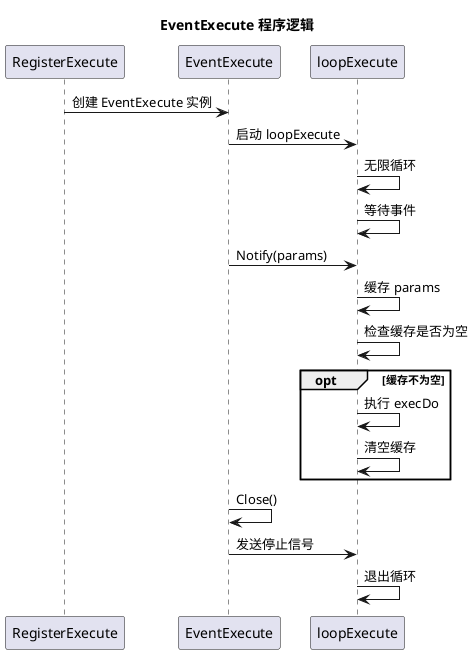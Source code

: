 @startuml
title EventExecute 程序逻辑

participant "RegisterExecute" as RegisterExecute
participant "EventExecute" as EventExecute
participant "loopExecute" as LoopExecute

RegisterExecute -> EventExecute : 创建 EventExecute 实例
EventExecute -> LoopExecute : 启动 loopExecute

LoopExecute -> LoopExecute : 无限循环
LoopExecute -> LoopExecute : 等待事件
EventExecute -> LoopExecute : Notify(params)
LoopExecute -> LoopExecute : 缓存 params
LoopExecute -> LoopExecute : 检查缓存是否为空
opt 缓存不为空
    LoopExecute -> LoopExecute : 执行 execDo
    LoopExecute -> LoopExecute : 清空缓存
end

EventExecute -> EventExecute : Close()
EventExecute -> LoopExecute : 发送停止信号
LoopExecute -> LoopExecute : 退出循环

@enduml